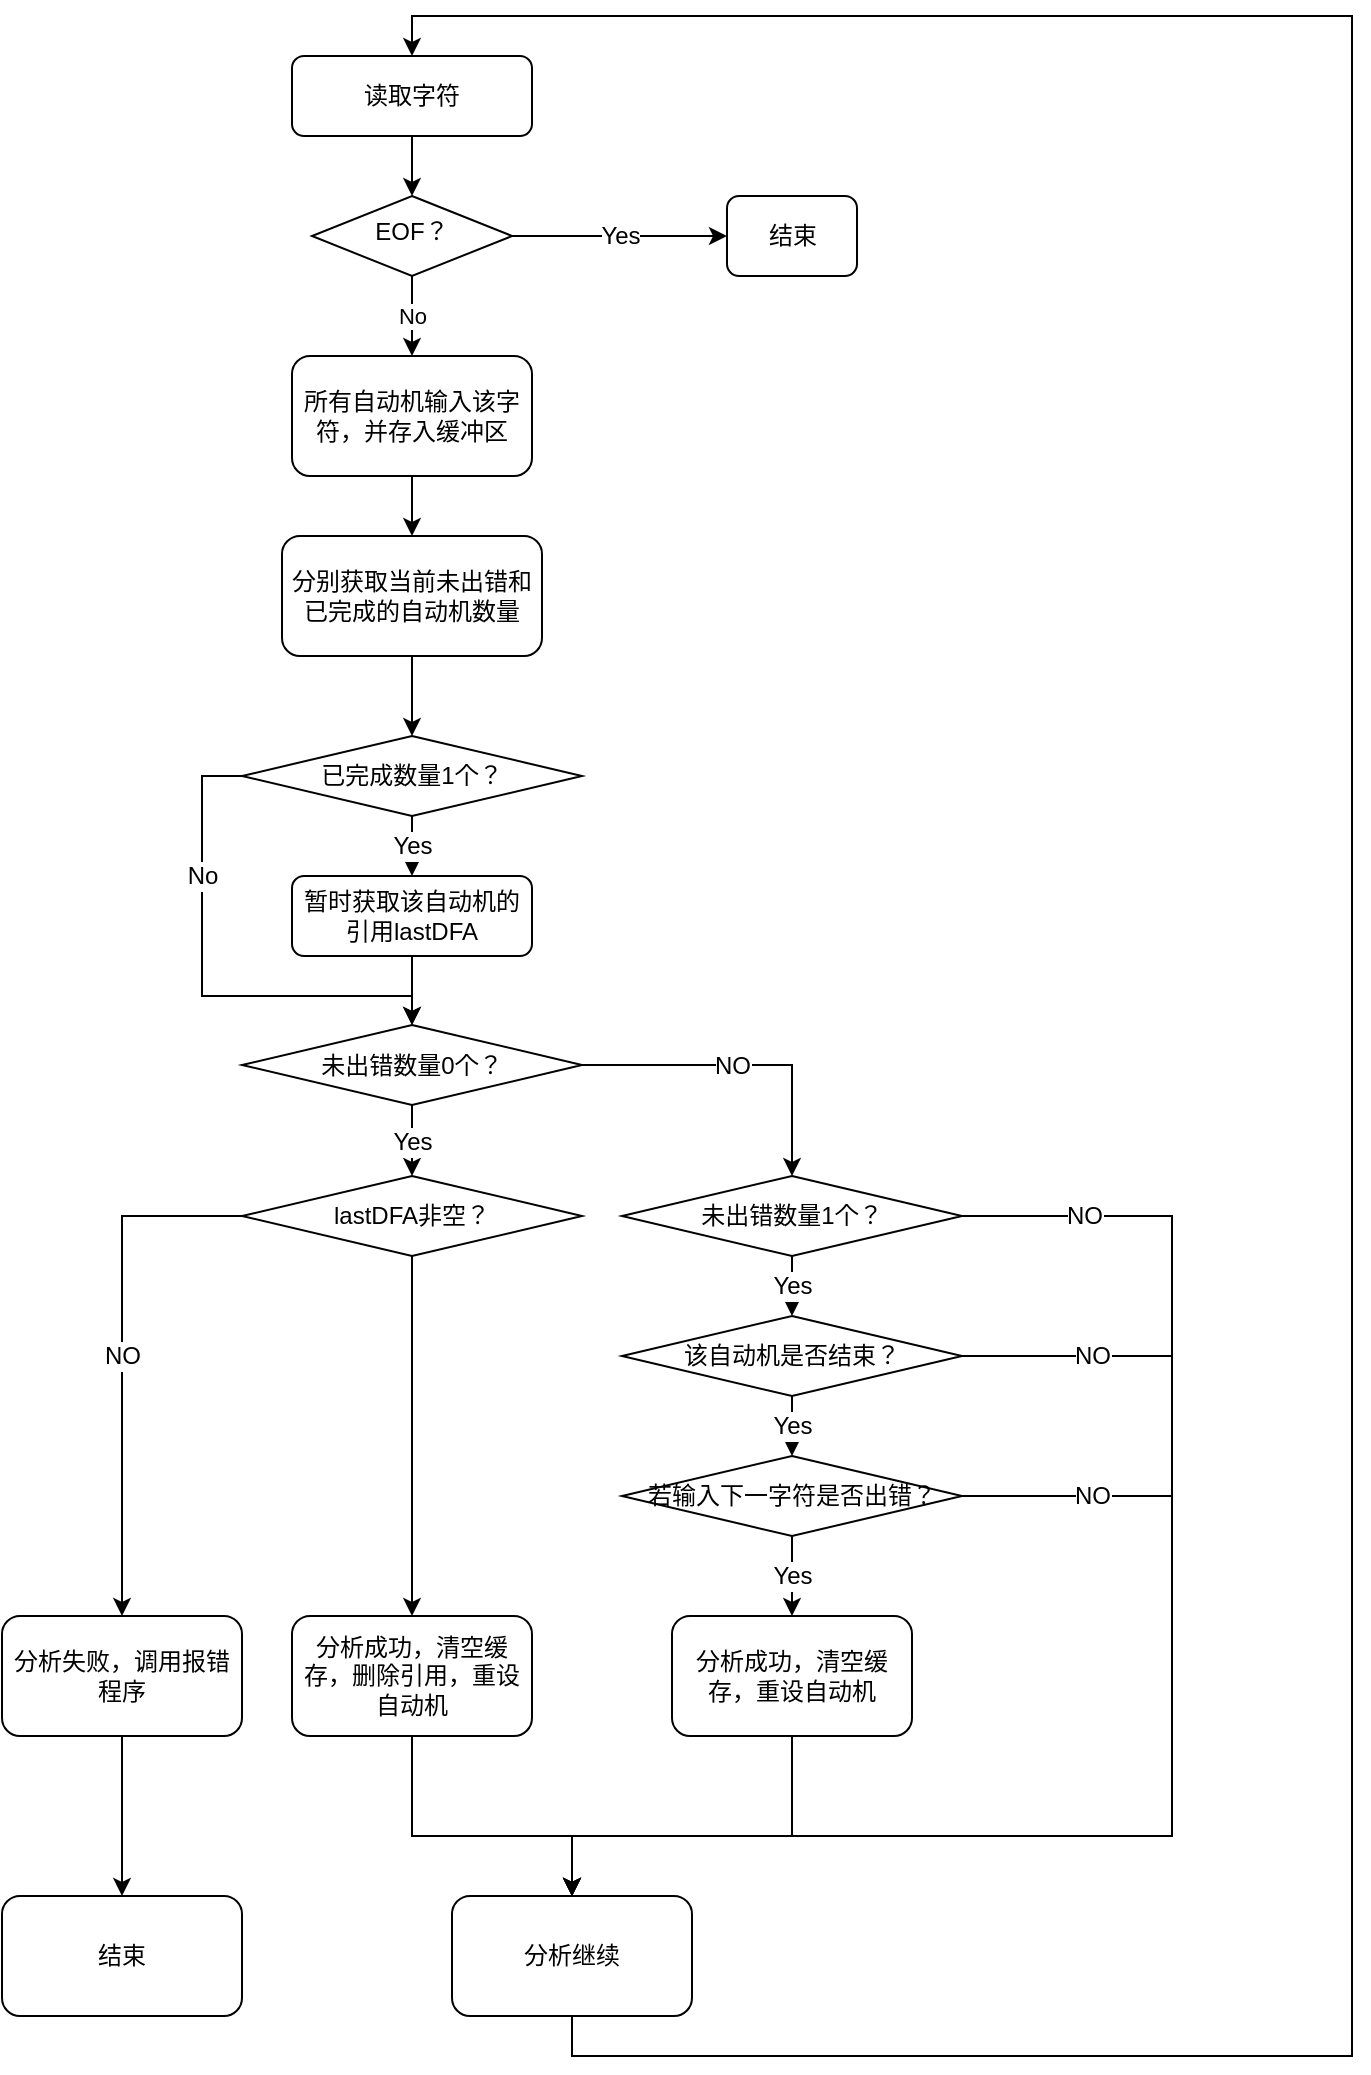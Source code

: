 <mxfile version="14.1.8" type="device"><diagram id="C5RBs43oDa-KdzZeNtuy" name="Page-1"><mxGraphModel dx="1422" dy="822" grid="1" gridSize="10" guides="1" tooltips="1" connect="1" arrows="1" fold="1" page="1" pageScale="1" pageWidth="827" pageHeight="1169" math="0" shadow="0"><root><mxCell id="WIyWlLk6GJQsqaUBKTNV-0"/><mxCell id="WIyWlLk6GJQsqaUBKTNV-1" parent="WIyWlLk6GJQsqaUBKTNV-0"/><mxCell id="e2k7pSl49ugyvcLfgbV9-6" style="edgeStyle=orthogonalEdgeStyle;rounded=0;orthogonalLoop=1;jettySize=auto;html=1;exitX=0.5;exitY=1;exitDx=0;exitDy=0;entryX=0.5;entryY=0;entryDx=0;entryDy=0;" edge="1" parent="WIyWlLk6GJQsqaUBKTNV-1" source="WIyWlLk6GJQsqaUBKTNV-3" target="WIyWlLk6GJQsqaUBKTNV-6"><mxGeometry relative="1" as="geometry"/></mxCell><mxCell id="WIyWlLk6GJQsqaUBKTNV-3" value="读取字符" style="rounded=1;whiteSpace=wrap;html=1;fontSize=12;glass=0;strokeWidth=1;shadow=0;" parent="WIyWlLk6GJQsqaUBKTNV-1" vertex="1"><mxGeometry x="160" y="80" width="120" height="40" as="geometry"/></mxCell><mxCell id="e2k7pSl49ugyvcLfgbV9-2" value="No" style="edgeStyle=orthogonalEdgeStyle;rounded=0;orthogonalLoop=1;jettySize=auto;html=1;exitX=0.5;exitY=1;exitDx=0;exitDy=0;entryX=0.5;entryY=0;entryDx=0;entryDy=0;" edge="1" parent="WIyWlLk6GJQsqaUBKTNV-1" source="WIyWlLk6GJQsqaUBKTNV-6" target="e2k7pSl49ugyvcLfgbV9-14"><mxGeometry relative="1" as="geometry"/></mxCell><mxCell id="e2k7pSl49ugyvcLfgbV9-49" value="Yes" style="edgeStyle=orthogonalEdgeStyle;rounded=0;orthogonalLoop=1;jettySize=auto;html=1;exitX=1;exitY=0.5;exitDx=0;exitDy=0;fontSize=12;entryX=0;entryY=0.5;entryDx=0;entryDy=0;" edge="1" parent="WIyWlLk6GJQsqaUBKTNV-1" source="WIyWlLk6GJQsqaUBKTNV-6" target="e2k7pSl49ugyvcLfgbV9-50"><mxGeometry relative="1" as="geometry"><mxPoint x="360" y="170" as="targetPoint"/></mxGeometry></mxCell><mxCell id="WIyWlLk6GJQsqaUBKTNV-6" value="EOF？" style="rhombus;whiteSpace=wrap;html=1;shadow=0;fontFamily=Helvetica;fontSize=12;align=center;strokeWidth=1;spacing=6;spacingTop=-4;" parent="WIyWlLk6GJQsqaUBKTNV-1" vertex="1"><mxGeometry x="170" y="150" width="100" height="40" as="geometry"/></mxCell><mxCell id="e2k7pSl49ugyvcLfgbV9-13" value="" style="edgeStyle=orthogonalEdgeStyle;rounded=0;orthogonalLoop=1;jettySize=auto;html=1;fontSize=12;" edge="1" parent="WIyWlLk6GJQsqaUBKTNV-1" source="e2k7pSl49ugyvcLfgbV9-1" target="e2k7pSl49ugyvcLfgbV9-9"><mxGeometry relative="1" as="geometry"/></mxCell><mxCell id="e2k7pSl49ugyvcLfgbV9-1" value="分别获取当前未出错和已完成的自动机数量" style="rounded=1;whiteSpace=wrap;html=1;" vertex="1" parent="WIyWlLk6GJQsqaUBKTNV-1"><mxGeometry x="155" y="320" width="130" height="60" as="geometry"/></mxCell><mxCell id="e2k7pSl49ugyvcLfgbV9-16" value="Yes" style="edgeStyle=orthogonalEdgeStyle;rounded=0;orthogonalLoop=1;jettySize=auto;html=1;exitX=0.5;exitY=1;exitDx=0;exitDy=0;exitPerimeter=0;fontSize=12;" edge="1" parent="WIyWlLk6GJQsqaUBKTNV-1" source="e2k7pSl49ugyvcLfgbV9-9"><mxGeometry relative="1" as="geometry"><mxPoint x="220" y="490" as="targetPoint"/></mxGeometry></mxCell><mxCell id="e2k7pSl49ugyvcLfgbV9-43" value="No" style="edgeStyle=orthogonalEdgeStyle;rounded=0;orthogonalLoop=1;jettySize=auto;html=1;exitX=0;exitY=0.5;exitDx=0;exitDy=0;exitPerimeter=0;entryX=0.5;entryY=0;entryDx=0;entryDy=0;entryPerimeter=0;fontSize=12;" edge="1" parent="WIyWlLk6GJQsqaUBKTNV-1" source="e2k7pSl49ugyvcLfgbV9-9" target="e2k7pSl49ugyvcLfgbV9-18"><mxGeometry x="-0.439" relative="1" as="geometry"><Array as="points"><mxPoint x="115" y="440"/><mxPoint x="115" y="550"/><mxPoint x="220" y="550"/></Array><mxPoint as="offset"/></mxGeometry></mxCell><mxCell id="e2k7pSl49ugyvcLfgbV9-9" value="已完成数量1个？" style="strokeWidth=1;html=1;shape=mxgraph.flowchart.decision;whiteSpace=wrap;" vertex="1" parent="WIyWlLk6GJQsqaUBKTNV-1"><mxGeometry x="135" y="420" width="170" height="40" as="geometry"/></mxCell><mxCell id="e2k7pSl49ugyvcLfgbV9-15" style="edgeStyle=orthogonalEdgeStyle;rounded=0;orthogonalLoop=1;jettySize=auto;html=1;exitX=0.5;exitY=1;exitDx=0;exitDy=0;entryX=0.5;entryY=0;entryDx=0;entryDy=0;fontSize=12;" edge="1" parent="WIyWlLk6GJQsqaUBKTNV-1" source="e2k7pSl49ugyvcLfgbV9-14" target="e2k7pSl49ugyvcLfgbV9-1"><mxGeometry relative="1" as="geometry"/></mxCell><mxCell id="e2k7pSl49ugyvcLfgbV9-14" value="所有自动机输入该字符，并存入缓冲区" style="rounded=1;whiteSpace=wrap;html=1;strokeWidth=1;fontSize=12;" vertex="1" parent="WIyWlLk6GJQsqaUBKTNV-1"><mxGeometry x="160" y="230" width="120" height="60" as="geometry"/></mxCell><mxCell id="e2k7pSl49ugyvcLfgbV9-19" style="edgeStyle=orthogonalEdgeStyle;rounded=0;orthogonalLoop=1;jettySize=auto;html=1;exitX=0.5;exitY=1;exitDx=0;exitDy=0;entryX=0.5;entryY=0;entryDx=0;entryDy=0;entryPerimeter=0;fontSize=12;" edge="1" parent="WIyWlLk6GJQsqaUBKTNV-1" source="e2k7pSl49ugyvcLfgbV9-17" target="e2k7pSl49ugyvcLfgbV9-18"><mxGeometry relative="1" as="geometry"/></mxCell><mxCell id="e2k7pSl49ugyvcLfgbV9-17" value="暂时获取该自动机的引用lastDFA" style="rounded=1;whiteSpace=wrap;html=1;strokeWidth=1;fontSize=12;" vertex="1" parent="WIyWlLk6GJQsqaUBKTNV-1"><mxGeometry x="160" y="490" width="120" height="40" as="geometry"/></mxCell><mxCell id="e2k7pSl49ugyvcLfgbV9-20" value="Yes" style="edgeStyle=orthogonalEdgeStyle;rounded=0;orthogonalLoop=1;jettySize=auto;html=1;exitX=0.5;exitY=1;exitDx=0;exitDy=0;exitPerimeter=0;fontSize=12;entryX=0.5;entryY=0;entryDx=0;entryDy=0;entryPerimeter=0;" edge="1" parent="WIyWlLk6GJQsqaUBKTNV-1" source="e2k7pSl49ugyvcLfgbV9-18" target="e2k7pSl49ugyvcLfgbV9-22"><mxGeometry relative="1" as="geometry"><mxPoint x="220" y="630" as="targetPoint"/></mxGeometry></mxCell><mxCell id="e2k7pSl49ugyvcLfgbV9-26" value="NO" style="edgeStyle=orthogonalEdgeStyle;rounded=0;orthogonalLoop=1;jettySize=auto;html=1;exitX=1;exitY=0.5;exitDx=0;exitDy=0;exitPerimeter=0;fontSize=12;entryX=0.5;entryY=0;entryDx=0;entryDy=0;entryPerimeter=0;" edge="1" parent="WIyWlLk6GJQsqaUBKTNV-1" source="e2k7pSl49ugyvcLfgbV9-18" target="e2k7pSl49ugyvcLfgbV9-27"><mxGeometry x="-0.065" relative="1" as="geometry"><mxPoint x="420" y="585" as="targetPoint"/><mxPoint as="offset"/></mxGeometry></mxCell><mxCell id="e2k7pSl49ugyvcLfgbV9-18" value="未出错数量0个？" style="strokeWidth=1;html=1;shape=mxgraph.flowchart.decision;whiteSpace=wrap;" vertex="1" parent="WIyWlLk6GJQsqaUBKTNV-1"><mxGeometry x="135" y="564.5" width="170" height="40" as="geometry"/></mxCell><mxCell id="e2k7pSl49ugyvcLfgbV9-23" style="edgeStyle=orthogonalEdgeStyle;rounded=0;orthogonalLoop=1;jettySize=auto;html=1;exitX=0.5;exitY=1;exitDx=0;exitDy=0;exitPerimeter=0;fontSize=12;entryX=0.5;entryY=0;entryDx=0;entryDy=0;" edge="1" parent="WIyWlLk6GJQsqaUBKTNV-1" source="e2k7pSl49ugyvcLfgbV9-22" target="e2k7pSl49ugyvcLfgbV9-24"><mxGeometry relative="1" as="geometry"><mxPoint x="220" y="720" as="targetPoint"/></mxGeometry></mxCell><mxCell id="e2k7pSl49ugyvcLfgbV9-41" value="NO" style="edgeStyle=orthogonalEdgeStyle;rounded=0;orthogonalLoop=1;jettySize=auto;html=1;exitX=0;exitY=0.5;exitDx=0;exitDy=0;exitPerimeter=0;entryX=0.5;entryY=0;entryDx=0;entryDy=0;fontSize=12;" edge="1" parent="WIyWlLk6GJQsqaUBKTNV-1" source="e2k7pSl49ugyvcLfgbV9-22" target="e2k7pSl49ugyvcLfgbV9-40"><mxGeometry relative="1" as="geometry"/></mxCell><mxCell id="e2k7pSl49ugyvcLfgbV9-22" value="lastDFA非空？" style="strokeWidth=1;html=1;shape=mxgraph.flowchart.decision;whiteSpace=wrap;" vertex="1" parent="WIyWlLk6GJQsqaUBKTNV-1"><mxGeometry x="135" y="640" width="170" height="40" as="geometry"/></mxCell><mxCell id="e2k7pSl49ugyvcLfgbV9-44" style="edgeStyle=orthogonalEdgeStyle;rounded=0;orthogonalLoop=1;jettySize=auto;html=1;exitX=0.5;exitY=1;exitDx=0;exitDy=0;entryX=0.5;entryY=0;entryDx=0;entryDy=0;fontSize=12;" edge="1" parent="WIyWlLk6GJQsqaUBKTNV-1" source="e2k7pSl49ugyvcLfgbV9-24" target="e2k7pSl49ugyvcLfgbV9-36"><mxGeometry relative="1" as="geometry"><Array as="points"><mxPoint x="220" y="970"/><mxPoint x="300" y="970"/></Array></mxGeometry></mxCell><mxCell id="e2k7pSl49ugyvcLfgbV9-24" value="分析成功，清空缓存，删除引用，重设自动机" style="rounded=1;whiteSpace=wrap;html=1;strokeWidth=1;fontSize=12;" vertex="1" parent="WIyWlLk6GJQsqaUBKTNV-1"><mxGeometry x="160" y="860" width="120" height="60" as="geometry"/></mxCell><mxCell id="e2k7pSl49ugyvcLfgbV9-45" style="edgeStyle=orthogonalEdgeStyle;rounded=0;orthogonalLoop=1;jettySize=auto;html=1;exitX=0.5;exitY=1;exitDx=0;exitDy=0;entryX=0.5;entryY=0;entryDx=0;entryDy=0;fontSize=12;" edge="1" parent="WIyWlLk6GJQsqaUBKTNV-1" source="e2k7pSl49ugyvcLfgbV9-25" target="e2k7pSl49ugyvcLfgbV9-36"><mxGeometry relative="1" as="geometry"><Array as="points"><mxPoint x="410" y="970"/><mxPoint x="300" y="970"/></Array></mxGeometry></mxCell><mxCell id="e2k7pSl49ugyvcLfgbV9-25" value="分析成功，清空缓存，重设自动机" style="rounded=1;whiteSpace=wrap;html=1;strokeWidth=1;fontSize=12;" vertex="1" parent="WIyWlLk6GJQsqaUBKTNV-1"><mxGeometry x="350" y="860" width="120" height="60" as="geometry"/></mxCell><mxCell id="e2k7pSl49ugyvcLfgbV9-29" value="Yes" style="edgeStyle=orthogonalEdgeStyle;rounded=0;orthogonalLoop=1;jettySize=auto;html=1;exitX=0.5;exitY=1;exitDx=0;exitDy=0;exitPerimeter=0;entryX=0.5;entryY=0;entryDx=0;entryDy=0;entryPerimeter=0;fontSize=12;" edge="1" parent="WIyWlLk6GJQsqaUBKTNV-1" source="e2k7pSl49ugyvcLfgbV9-27" target="e2k7pSl49ugyvcLfgbV9-28"><mxGeometry relative="1" as="geometry"/></mxCell><mxCell id="e2k7pSl49ugyvcLfgbV9-39" value="NO" style="edgeStyle=orthogonalEdgeStyle;rounded=0;orthogonalLoop=1;jettySize=auto;html=1;exitX=1;exitY=0.5;exitDx=0;exitDy=0;exitPerimeter=0;entryX=0.5;entryY=0;entryDx=0;entryDy=0;fontSize=12;" edge="1" parent="WIyWlLk6GJQsqaUBKTNV-1" source="e2k7pSl49ugyvcLfgbV9-27" target="e2k7pSl49ugyvcLfgbV9-36"><mxGeometry x="-0.836" relative="1" as="geometry"><Array as="points"><mxPoint x="600" y="660"/><mxPoint x="600" y="970"/><mxPoint x="300" y="970"/></Array><mxPoint as="offset"/></mxGeometry></mxCell><mxCell id="e2k7pSl49ugyvcLfgbV9-27" value="未出错数量1个？" style="strokeWidth=1;html=1;shape=mxgraph.flowchart.decision;whiteSpace=wrap;" vertex="1" parent="WIyWlLk6GJQsqaUBKTNV-1"><mxGeometry x="325" y="640" width="170" height="40" as="geometry"/></mxCell><mxCell id="e2k7pSl49ugyvcLfgbV9-30" value="Yes" style="edgeStyle=orthogonalEdgeStyle;rounded=0;orthogonalLoop=1;jettySize=auto;html=1;exitX=0.5;exitY=1;exitDx=0;exitDy=0;exitPerimeter=0;fontSize=12;entryX=0.5;entryY=0;entryDx=0;entryDy=0;entryPerimeter=0;" edge="1" parent="WIyWlLk6GJQsqaUBKTNV-1" source="e2k7pSl49ugyvcLfgbV9-28" target="e2k7pSl49ugyvcLfgbV9-31"><mxGeometry relative="1" as="geometry"><mxPoint x="410" y="750" as="targetPoint"/></mxGeometry></mxCell><mxCell id="e2k7pSl49ugyvcLfgbV9-38" value="NO" style="edgeStyle=orthogonalEdgeStyle;rounded=0;orthogonalLoop=1;jettySize=auto;html=1;exitX=1;exitY=0.5;exitDx=0;exitDy=0;exitPerimeter=0;fontSize=12;entryX=0.5;entryY=0;entryDx=0;entryDy=0;" edge="1" parent="WIyWlLk6GJQsqaUBKTNV-1" source="e2k7pSl49ugyvcLfgbV9-28" target="e2k7pSl49ugyvcLfgbV9-36"><mxGeometry x="-0.807" relative="1" as="geometry"><mxPoint x="600" y="860" as="targetPoint"/><Array as="points"><mxPoint x="600" y="730"/><mxPoint x="600" y="970"/><mxPoint x="300" y="970"/></Array><mxPoint as="offset"/></mxGeometry></mxCell><mxCell id="e2k7pSl49ugyvcLfgbV9-28" value="该自动机是否结束？" style="strokeWidth=1;html=1;shape=mxgraph.flowchart.decision;whiteSpace=wrap;" vertex="1" parent="WIyWlLk6GJQsqaUBKTNV-1"><mxGeometry x="325" y="710" width="170" height="40" as="geometry"/></mxCell><mxCell id="e2k7pSl49ugyvcLfgbV9-33" value="Yes" style="edgeStyle=orthogonalEdgeStyle;rounded=0;orthogonalLoop=1;jettySize=auto;html=1;exitX=0.5;exitY=1;exitDx=0;exitDy=0;exitPerimeter=0;entryX=0.5;entryY=0;entryDx=0;entryDy=0;fontSize=12;" edge="1" parent="WIyWlLk6GJQsqaUBKTNV-1" source="e2k7pSl49ugyvcLfgbV9-31" target="e2k7pSl49ugyvcLfgbV9-25"><mxGeometry relative="1" as="geometry"/></mxCell><mxCell id="e2k7pSl49ugyvcLfgbV9-37" value="NO" style="edgeStyle=orthogonalEdgeStyle;rounded=0;orthogonalLoop=1;jettySize=auto;html=1;exitX=1;exitY=0.5;exitDx=0;exitDy=0;exitPerimeter=0;entryX=0.5;entryY=0;entryDx=0;entryDy=0;fontSize=12;" edge="1" parent="WIyWlLk6GJQsqaUBKTNV-1" source="e2k7pSl49ugyvcLfgbV9-31" target="e2k7pSl49ugyvcLfgbV9-36"><mxGeometry x="-0.785" relative="1" as="geometry"><Array as="points"><mxPoint x="600" y="800"/><mxPoint x="600" y="970"/><mxPoint x="300" y="970"/></Array><mxPoint as="offset"/></mxGeometry></mxCell><mxCell id="e2k7pSl49ugyvcLfgbV9-31" value="若输入下一字符是否出错？" style="strokeWidth=1;html=1;shape=mxgraph.flowchart.decision;whiteSpace=wrap;" vertex="1" parent="WIyWlLk6GJQsqaUBKTNV-1"><mxGeometry x="325" y="780" width="170" height="40" as="geometry"/></mxCell><mxCell id="e2k7pSl49ugyvcLfgbV9-48" style="edgeStyle=orthogonalEdgeStyle;rounded=0;orthogonalLoop=1;jettySize=auto;html=1;exitX=0.5;exitY=1;exitDx=0;exitDy=0;entryX=0.5;entryY=0;entryDx=0;entryDy=0;fontSize=12;" edge="1" parent="WIyWlLk6GJQsqaUBKTNV-1" source="e2k7pSl49ugyvcLfgbV9-36" target="WIyWlLk6GJQsqaUBKTNV-3"><mxGeometry relative="1" as="geometry"><Array as="points"><mxPoint x="300" y="1080"/><mxPoint x="690" y="1080"/><mxPoint x="690" y="60"/><mxPoint x="220" y="60"/></Array></mxGeometry></mxCell><mxCell id="e2k7pSl49ugyvcLfgbV9-36" value="分析继续" style="rounded=1;whiteSpace=wrap;html=1;strokeWidth=1;fontSize=12;" vertex="1" parent="WIyWlLk6GJQsqaUBKTNV-1"><mxGeometry x="240" y="1000" width="120" height="60" as="geometry"/></mxCell><mxCell id="e2k7pSl49ugyvcLfgbV9-46" style="edgeStyle=orthogonalEdgeStyle;rounded=0;orthogonalLoop=1;jettySize=auto;html=1;exitX=0.5;exitY=1;exitDx=0;exitDy=0;fontSize=12;entryX=0.5;entryY=0;entryDx=0;entryDy=0;" edge="1" parent="WIyWlLk6GJQsqaUBKTNV-1" source="e2k7pSl49ugyvcLfgbV9-40" target="e2k7pSl49ugyvcLfgbV9-47"><mxGeometry relative="1" as="geometry"><mxPoint x="75" y="1010" as="targetPoint"/></mxGeometry></mxCell><mxCell id="e2k7pSl49ugyvcLfgbV9-40" value="分析失败，调用报错程序" style="rounded=1;whiteSpace=wrap;html=1;strokeWidth=1;fontSize=12;" vertex="1" parent="WIyWlLk6GJQsqaUBKTNV-1"><mxGeometry x="15" y="860" width="120" height="60" as="geometry"/></mxCell><mxCell id="e2k7pSl49ugyvcLfgbV9-47" value="结束" style="rounded=1;whiteSpace=wrap;html=1;strokeWidth=1;fontSize=12;" vertex="1" parent="WIyWlLk6GJQsqaUBKTNV-1"><mxGeometry x="15" y="1000" width="120" height="60" as="geometry"/></mxCell><mxCell id="e2k7pSl49ugyvcLfgbV9-50" value="结束" style="rounded=1;whiteSpace=wrap;html=1;strokeWidth=1;fontSize=12;" vertex="1" parent="WIyWlLk6GJQsqaUBKTNV-1"><mxGeometry x="377.5" y="150" width="65" height="40" as="geometry"/></mxCell></root></mxGraphModel></diagram></mxfile>